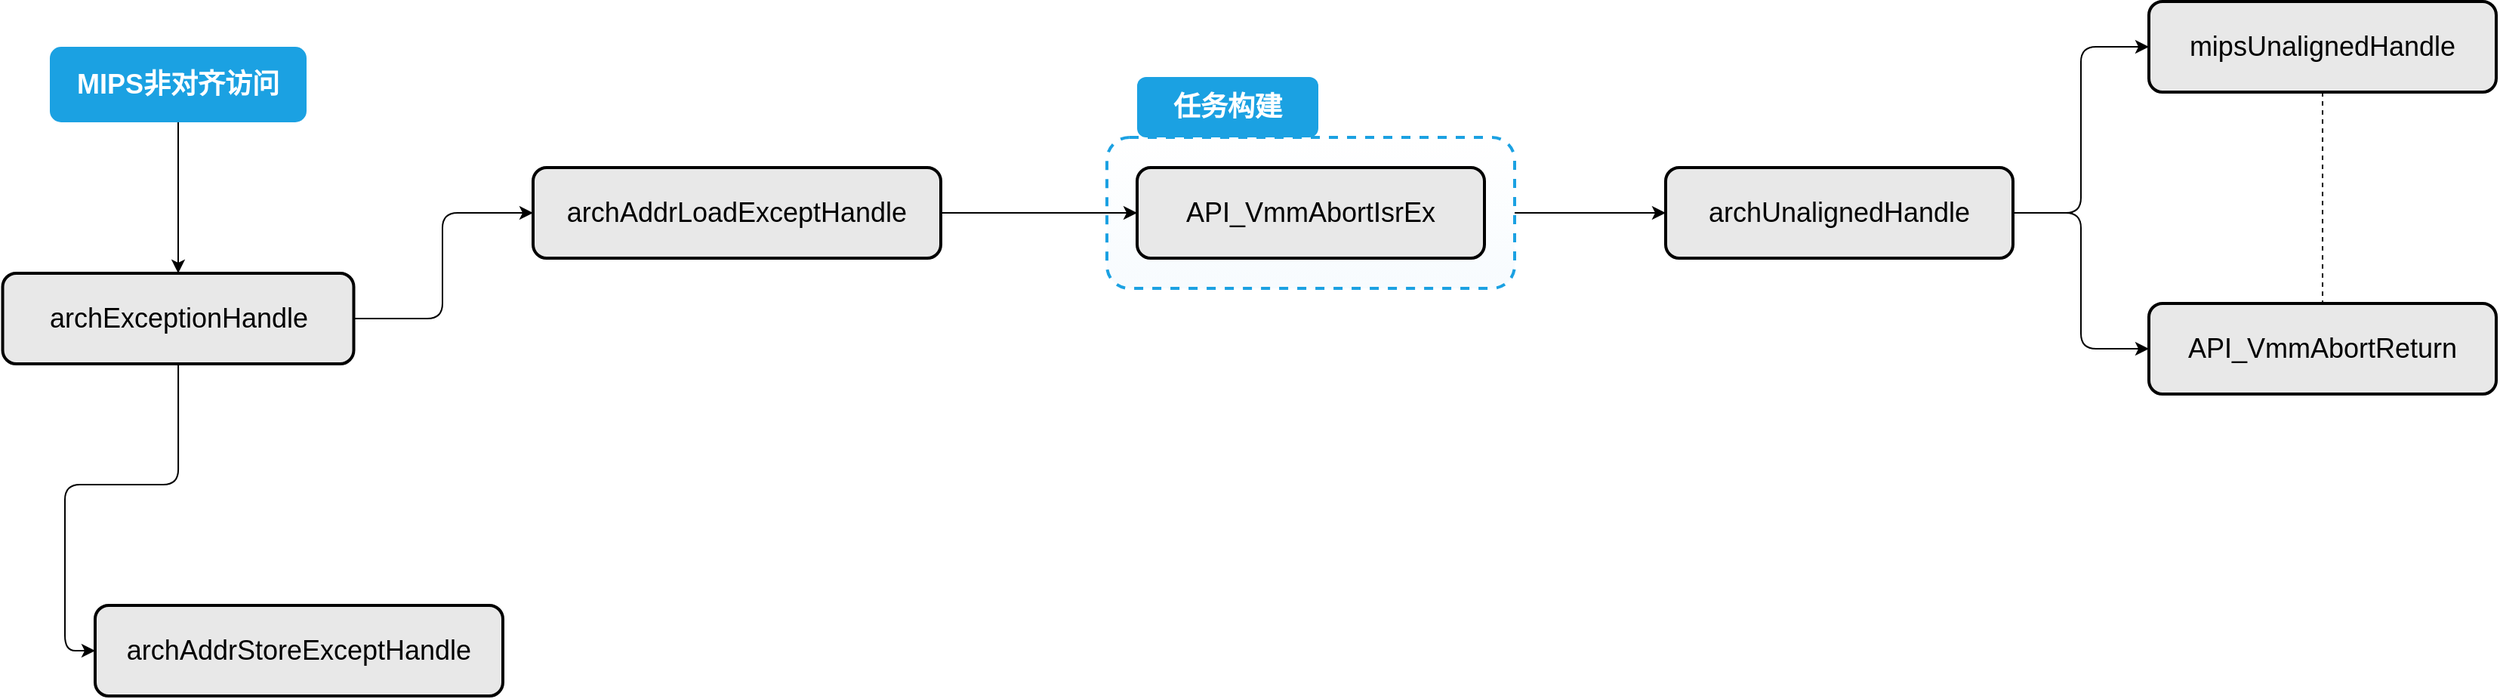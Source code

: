 <mxfile version="14.5.3" type="github">
  <diagram id="E4xK8Pto2W4pFkSdTWmT" name="Page-1">
    <mxGraphModel dx="1276" dy="919" grid="1" gridSize="10" guides="1" tooltips="1" connect="1" arrows="1" fold="1" page="1" pageScale="1" pageWidth="827" pageHeight="1169" math="0" shadow="0">
      <root>
        <mxCell id="0" />
        <mxCell id="1" parent="0" />
        <mxCell id="nbAkUA-NGEhByWHV7P3y-36" value="" style="edgeStyle=orthogonalEdgeStyle;rounded=1;orthogonalLoop=1;jettySize=auto;html=1;" edge="1" parent="1" source="nbAkUA-NGEhByWHV7P3y-31" target="nbAkUA-NGEhByWHV7P3y-35">
          <mxGeometry relative="1" as="geometry" />
        </mxCell>
        <mxCell id="nbAkUA-NGEhByWHV7P3y-31" value="" style="rounded=1;whiteSpace=wrap;html=1;dashed=1;strokeWidth=2;fontColor=#ffffff;strokeColor=#1BA1E2;shadow=0;sketch=0;glass=0;perimeterSpacing=0;gradientDirection=south;gradientColor=#F7FBFE;" vertex="1" parent="1">
          <mxGeometry x="770" y="190" width="270" height="100" as="geometry" />
        </mxCell>
        <mxCell id="nbAkUA-NGEhByWHV7P3y-20" value="" style="edgeStyle=orthogonalEdgeStyle;orthogonalLoop=1;jettySize=auto;html=1;curved=1;" edge="1" parent="1" source="nbAkUA-NGEhByWHV7P3y-17" target="nbAkUA-NGEhByWHV7P3y-19">
          <mxGeometry relative="1" as="geometry">
            <Array as="points">
              <mxPoint x="155" y="220" />
              <mxPoint x="155" y="220" />
            </Array>
          </mxGeometry>
        </mxCell>
        <mxCell id="nbAkUA-NGEhByWHV7P3y-17" value="&lt;b&gt;&lt;font style=&quot;font-size: 18px&quot;&gt;MIPS非对齐访问&lt;/font&gt;&lt;/b&gt;" style="rounded=1;whiteSpace=wrap;html=1;fillColor=#1ba1e2;fontColor=#ffffff;strokeColor=none;" vertex="1" parent="1">
          <mxGeometry x="70" y="130" width="170" height="50" as="geometry" />
        </mxCell>
        <mxCell id="nbAkUA-NGEhByWHV7P3y-23" value="" style="edgeStyle=orthogonalEdgeStyle;orthogonalLoop=1;jettySize=auto;html=1;rounded=1;" edge="1" parent="1" source="nbAkUA-NGEhByWHV7P3y-19" target="nbAkUA-NGEhByWHV7P3y-22">
          <mxGeometry relative="1" as="geometry">
            <Array as="points">
              <mxPoint x="330" y="310" />
              <mxPoint x="330" y="240" />
            </Array>
          </mxGeometry>
        </mxCell>
        <mxCell id="nbAkUA-NGEhByWHV7P3y-25" style="edgeStyle=orthogonalEdgeStyle;rounded=1;orthogonalLoop=1;jettySize=auto;html=1;entryX=0;entryY=0.5;entryDx=0;entryDy=0;" edge="1" parent="1" source="nbAkUA-NGEhByWHV7P3y-19" target="nbAkUA-NGEhByWHV7P3y-24">
          <mxGeometry relative="1" as="geometry" />
        </mxCell>
        <mxCell id="nbAkUA-NGEhByWHV7P3y-19" value="&lt;font style=&quot;font-size: 18px&quot;&gt;archExceptionHandle&lt;/font&gt;" style="whiteSpace=wrap;html=1;rounded=1;fillColor=#e8e8e8;strokeWidth=2;" vertex="1" parent="1">
          <mxGeometry x="38.75" y="280" width="232.5" height="60" as="geometry" />
        </mxCell>
        <mxCell id="nbAkUA-NGEhByWHV7P3y-29" style="edgeStyle=orthogonalEdgeStyle;rounded=1;orthogonalLoop=1;jettySize=auto;html=1;" edge="1" parent="1" source="nbAkUA-NGEhByWHV7P3y-22" target="nbAkUA-NGEhByWHV7P3y-28">
          <mxGeometry relative="1" as="geometry" />
        </mxCell>
        <mxCell id="nbAkUA-NGEhByWHV7P3y-22" value="&lt;span style=&quot;text-align: left&quot;&gt;&lt;font style=&quot;font-size: 18px&quot;&gt;archAddrLoadExceptHandle&lt;/font&gt;&lt;/span&gt;" style="whiteSpace=wrap;html=1;rounded=1;fillColor=#E8E8E8;strokeWidth=2;" vertex="1" parent="1">
          <mxGeometry x="390" y="210" width="270" height="60" as="geometry" />
        </mxCell>
        <mxCell id="nbAkUA-NGEhByWHV7P3y-24" value="&lt;div style=&quot;text-align: left&quot;&gt;&lt;span style=&quot;font-size: 18px&quot;&gt;archAddrStoreExceptHandle&lt;/span&gt;&lt;/div&gt;" style="whiteSpace=wrap;html=1;rounded=1;fillColor=#E8E8E8;strokeWidth=2;" vertex="1" parent="1">
          <mxGeometry x="100" y="500" width="270" height="60" as="geometry" />
        </mxCell>
        <mxCell id="nbAkUA-NGEhByWHV7P3y-28" value="&lt;div style=&quot;text-align: left&quot;&gt;&lt;span style=&quot;font-size: 18px&quot;&gt;API_VmmAbortIsrEx&lt;/span&gt;&lt;/div&gt;" style="whiteSpace=wrap;html=1;rounded=1;fillColor=#E8E8E8;strokeWidth=2;" vertex="1" parent="1">
          <mxGeometry x="790" y="210" width="230" height="60" as="geometry" />
        </mxCell>
        <mxCell id="nbAkUA-NGEhByWHV7P3y-33" value="&lt;b&gt;&lt;font style=&quot;font-size: 18px&quot;&gt;任务构建&lt;/font&gt;&lt;/b&gt;" style="rounded=1;whiteSpace=wrap;html=1;fillColor=#1ba1e2;fontColor=#ffffff;strokeColor=none;" vertex="1" parent="1">
          <mxGeometry x="790" y="150" width="120" height="40" as="geometry" />
        </mxCell>
        <mxCell id="nbAkUA-NGEhByWHV7P3y-39" style="edgeStyle=orthogonalEdgeStyle;rounded=1;orthogonalLoop=1;jettySize=auto;html=1;entryX=0;entryY=0.5;entryDx=0;entryDy=0;" edge="1" parent="1" source="nbAkUA-NGEhByWHV7P3y-35" target="nbAkUA-NGEhByWHV7P3y-37">
          <mxGeometry relative="1" as="geometry" />
        </mxCell>
        <mxCell id="nbAkUA-NGEhByWHV7P3y-41" style="edgeStyle=orthogonalEdgeStyle;rounded=1;orthogonalLoop=1;jettySize=auto;html=1;entryX=0;entryY=0.5;entryDx=0;entryDy=0;" edge="1" parent="1" source="nbAkUA-NGEhByWHV7P3y-35" target="nbAkUA-NGEhByWHV7P3y-40">
          <mxGeometry relative="1" as="geometry" />
        </mxCell>
        <mxCell id="nbAkUA-NGEhByWHV7P3y-35" value="&lt;span style=&quot;text-align: left&quot;&gt;&lt;font style=&quot;font-size: 18px&quot;&gt;archUnalignedHandle&lt;/font&gt;&lt;/span&gt;" style="whiteSpace=wrap;html=1;rounded=1;fillColor=#E8E8E8;strokeWidth=2;" vertex="1" parent="1">
          <mxGeometry x="1140" y="210" width="230" height="60" as="geometry" />
        </mxCell>
        <mxCell id="nbAkUA-NGEhByWHV7P3y-42" style="edgeStyle=orthogonalEdgeStyle;rounded=1;orthogonalLoop=1;jettySize=auto;html=1;entryX=0.5;entryY=0;entryDx=0;entryDy=0;dashed=1;endArrow=none;endFill=0;" edge="1" parent="1" source="nbAkUA-NGEhByWHV7P3y-37" target="nbAkUA-NGEhByWHV7P3y-40">
          <mxGeometry relative="1" as="geometry" />
        </mxCell>
        <mxCell id="nbAkUA-NGEhByWHV7P3y-37" value="&lt;div style=&quot;text-align: left&quot;&gt;&lt;span style=&quot;font-size: 18px&quot;&gt;mipsUnalignedHandle&lt;/span&gt;&lt;/div&gt;" style="whiteSpace=wrap;html=1;rounded=1;fillColor=#E8E8E8;strokeWidth=2;" vertex="1" parent="1">
          <mxGeometry x="1460" y="100" width="230" height="60" as="geometry" />
        </mxCell>
        <mxCell id="nbAkUA-NGEhByWHV7P3y-40" value="&lt;div style=&quot;text-align: left&quot;&gt;&lt;span style=&quot;font-size: 18px&quot;&gt;API_VmmAbortReturn&lt;/span&gt;&lt;/div&gt;" style="whiteSpace=wrap;html=1;rounded=1;fillColor=#E8E8E8;strokeWidth=2;" vertex="1" parent="1">
          <mxGeometry x="1460" y="300" width="230" height="60" as="geometry" />
        </mxCell>
      </root>
    </mxGraphModel>
  </diagram>
</mxfile>
